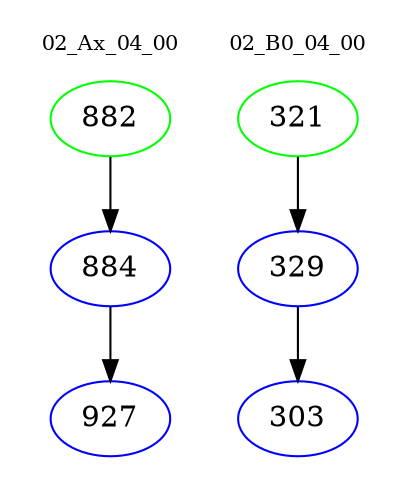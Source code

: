 digraph{
subgraph cluster_0 {
color = white
label = "02_Ax_04_00";
fontsize=10;
T0_882 [label="882", color="green"]
T0_882 -> T0_884 [color="black"]
T0_884 [label="884", color="blue"]
T0_884 -> T0_927 [color="black"]
T0_927 [label="927", color="blue"]
}
subgraph cluster_1 {
color = white
label = "02_B0_04_00";
fontsize=10;
T1_321 [label="321", color="green"]
T1_321 -> T1_329 [color="black"]
T1_329 [label="329", color="blue"]
T1_329 -> T1_303 [color="black"]
T1_303 [label="303", color="blue"]
}
}
